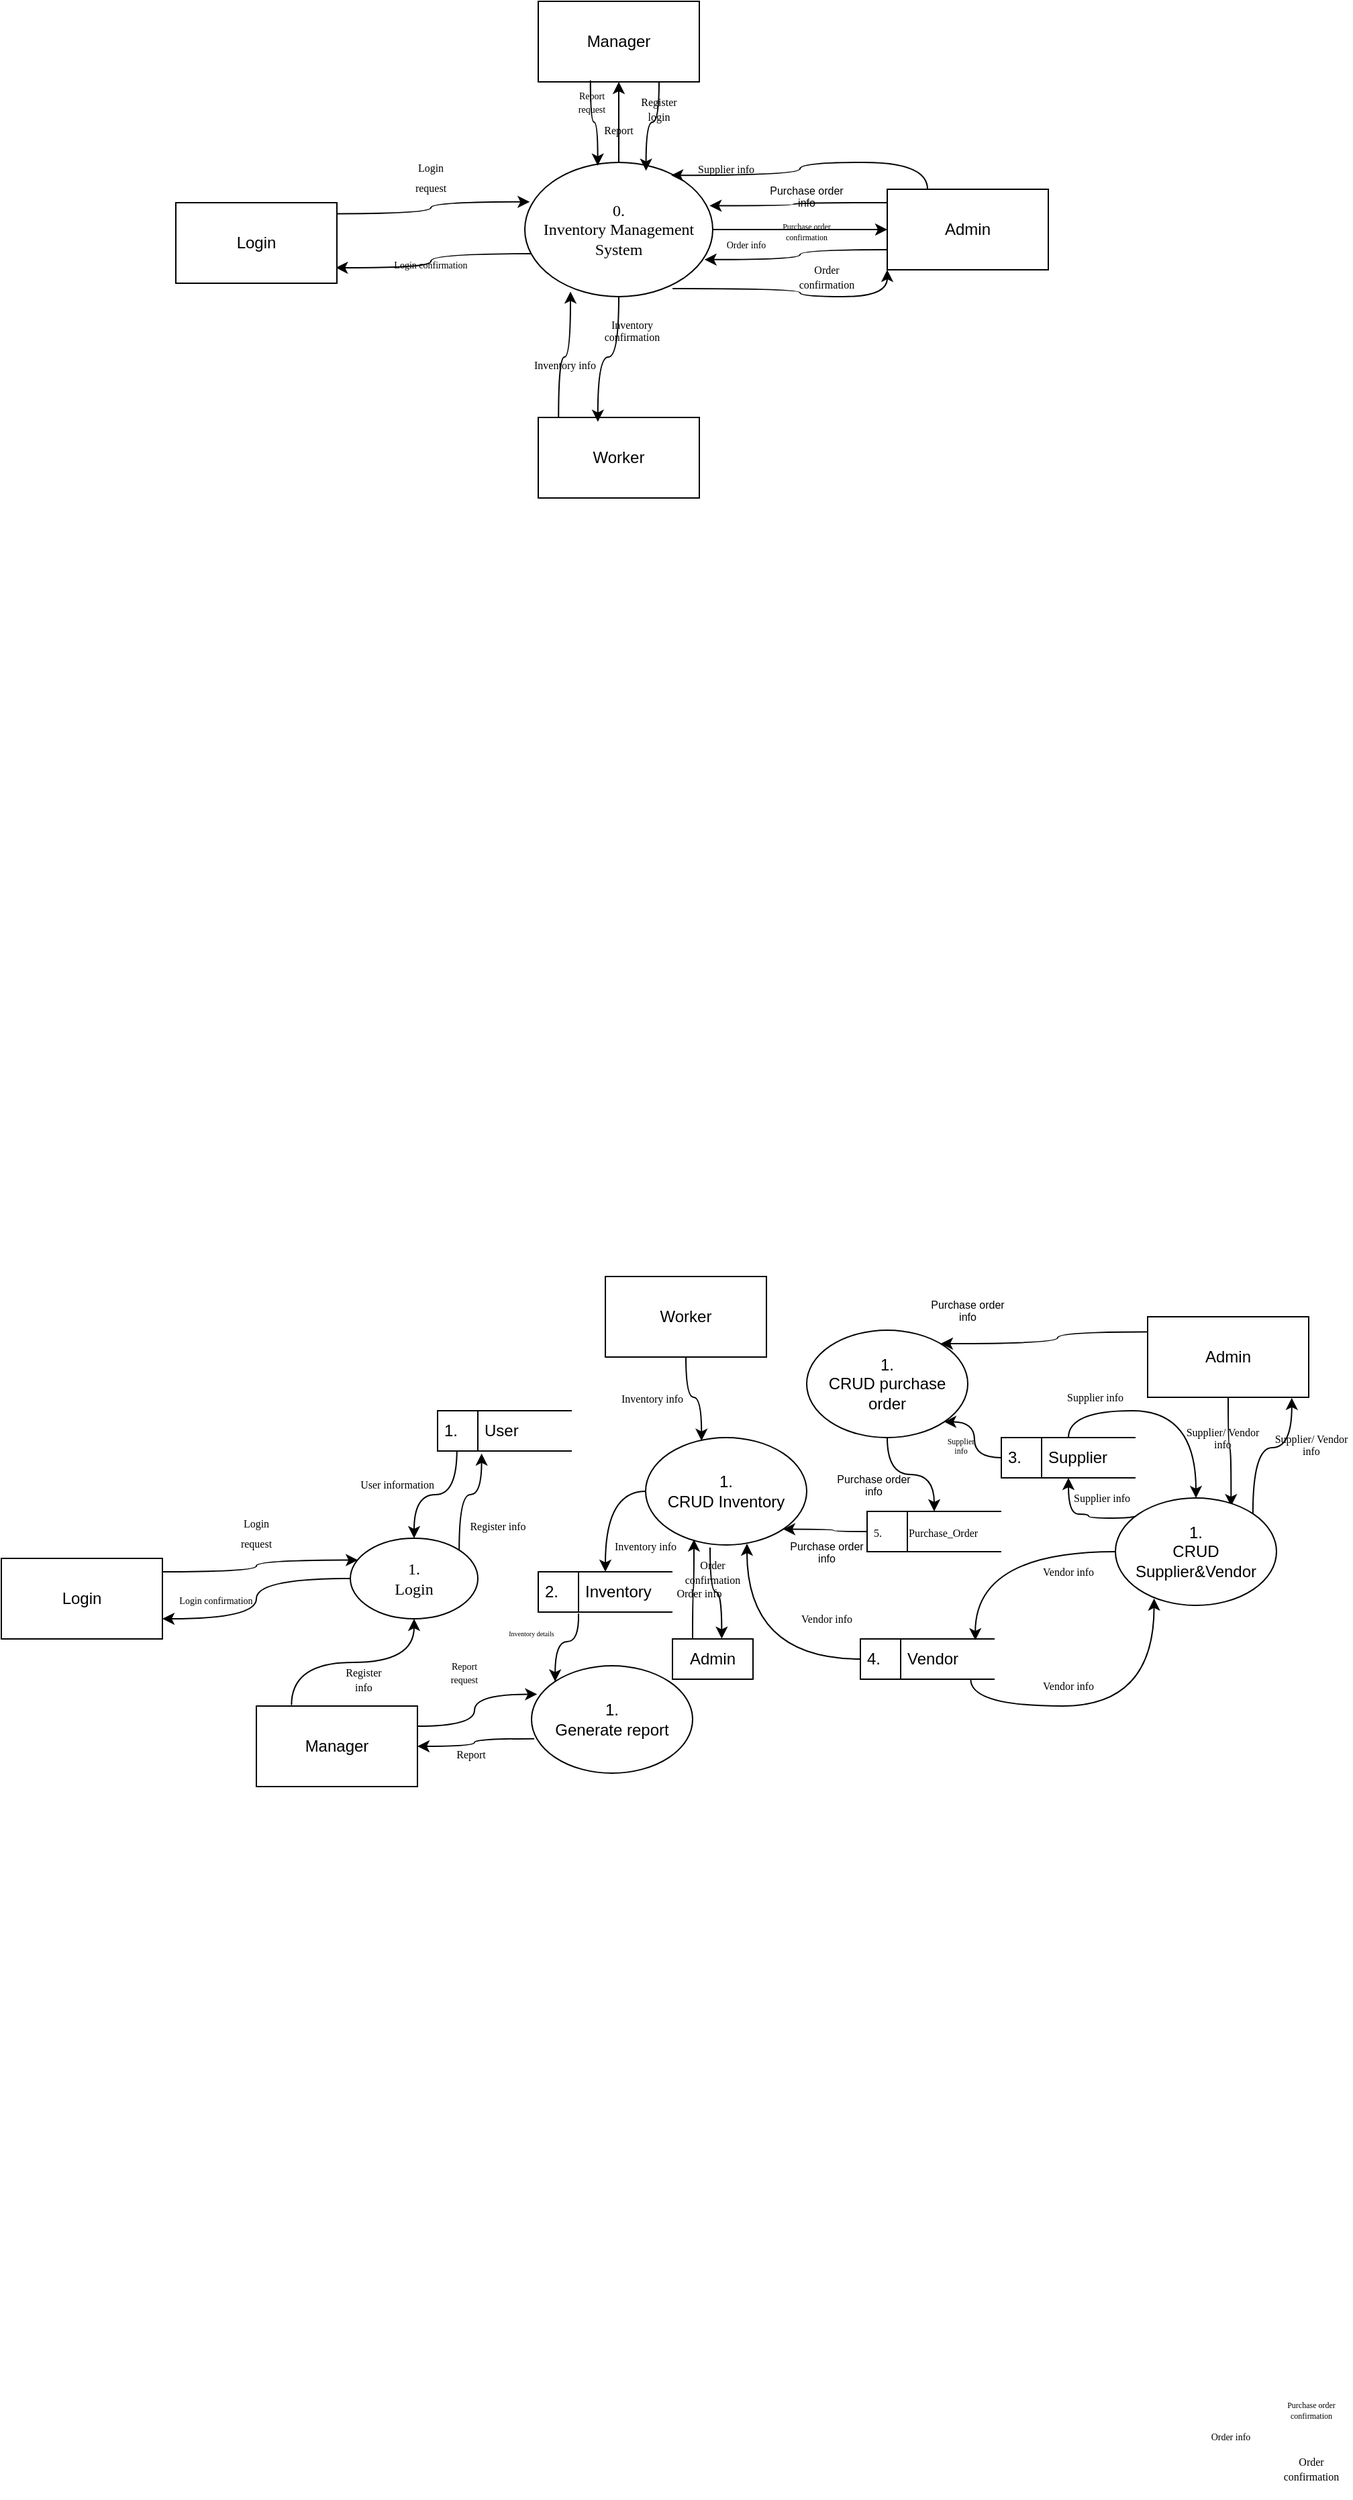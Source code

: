 <mxfile version="24.7.6">
  <diagram name="Page-1" id="vROV8ZGvCpu3haHzkjZp">
    <mxGraphModel dx="695" dy="378" grid="1" gridSize="10" guides="1" tooltips="1" connect="1" arrows="1" fold="1" page="1" pageScale="1" pageWidth="1169" pageHeight="827" math="0" shadow="0">
      <root>
        <mxCell id="0" />
        <mxCell id="1" parent="0" />
        <mxCell id="m2-5MIumrhviYWP0Xd3B-32" style="edgeStyle=orthogonalEdgeStyle;rounded=0;orthogonalLoop=1;jettySize=auto;html=1;entryX=1;entryY=0.25;entryDx=0;entryDy=0;exitX=0.042;exitY=0.68;exitDx=0;exitDy=0;exitPerimeter=0;elbow=vertical;curved=1;" parent="1" source="m2-5MIumrhviYWP0Xd3B-1" edge="1">
          <mxGeometry relative="1" as="geometry">
            <mxPoint x="420.0" y="251.61" as="sourcePoint" />
            <mxPoint x="279.16" y="258.41" as="targetPoint" />
          </mxGeometry>
        </mxCell>
        <mxCell id="m2-5MIumrhviYWP0Xd3B-35" style="edgeStyle=orthogonalEdgeStyle;rounded=0;orthogonalLoop=1;jettySize=auto;html=1;entryX=0.5;entryY=1;entryDx=0;entryDy=0;" parent="1" source="m2-5MIumrhviYWP0Xd3B-1" target="m2-5MIumrhviYWP0Xd3B-5" edge="1">
          <mxGeometry relative="1" as="geometry" />
        </mxCell>
        <mxCell id="m2-5MIumrhviYWP0Xd3B-38" style="edgeStyle=orthogonalEdgeStyle;rounded=0;orthogonalLoop=1;jettySize=auto;html=1;entryX=0;entryY=0.5;entryDx=0;entryDy=0;" parent="1" source="m2-5MIumrhviYWP0Xd3B-1" target="m2-5MIumrhviYWP0Xd3B-4" edge="1">
          <mxGeometry relative="1" as="geometry" />
        </mxCell>
        <mxCell id="m2-5MIumrhviYWP0Xd3B-1" value="0.&lt;div&gt;Inventory Management System&lt;/div&gt;" style="ellipse;whiteSpace=wrap;html=1;fontFamily=MiSans;" parent="1" vertex="1">
          <mxGeometry x="420" y="180" width="140" height="100" as="geometry" />
        </mxCell>
        <mxCell id="m2-5MIumrhviYWP0Xd3B-31" style="edgeStyle=orthogonalEdgeStyle;rounded=0;orthogonalLoop=1;jettySize=auto;html=1;entryX=0.026;entryY=0.294;entryDx=0;entryDy=0;exitX=1.001;exitY=0.137;exitDx=0;exitDy=0;exitPerimeter=0;entryPerimeter=0;curved=1;" parent="1" source="m2-5MIumrhviYWP0Xd3B-2" target="m2-5MIumrhviYWP0Xd3B-1" edge="1">
          <mxGeometry relative="1" as="geometry" />
        </mxCell>
        <mxCell id="m2-5MIumrhviYWP0Xd3B-2" value="Login" style="rounded=0;whiteSpace=wrap;html=1;" parent="1" vertex="1">
          <mxGeometry x="160" y="210" width="120" height="60" as="geometry" />
        </mxCell>
        <mxCell id="m2-5MIumrhviYWP0Xd3B-3" value="Worker" style="rounded=0;whiteSpace=wrap;html=1;" parent="1" vertex="1">
          <mxGeometry x="430" y="370" width="120" height="60" as="geometry" />
        </mxCell>
        <mxCell id="m2-5MIumrhviYWP0Xd3B-4" value="Admin" style="rounded=0;whiteSpace=wrap;html=1;" parent="1" vertex="1">
          <mxGeometry x="690" y="200" width="120" height="60" as="geometry" />
        </mxCell>
        <mxCell id="m2-5MIumrhviYWP0Xd3B-5" value="Manager" style="rounded=0;whiteSpace=wrap;html=1;" parent="1" vertex="1">
          <mxGeometry x="430" y="60" width="120" height="60" as="geometry" />
        </mxCell>
        <mxCell id="m2-5MIumrhviYWP0Xd3B-8" value="&lt;p&gt;&lt;font face=&quot;MiSans&quot; style=&quot;font-size: 8px;&quot;&gt;Login request&lt;/font&gt;&lt;/p&gt;" style="text;html=1;align=center;verticalAlign=middle;whiteSpace=wrap;rounded=0;" parent="1" vertex="1">
          <mxGeometry x="330" y="180" width="40" height="20" as="geometry" />
        </mxCell>
        <mxCell id="m2-5MIumrhviYWP0Xd3B-11" value="&lt;p&gt;&lt;font face=&quot;MiSans&quot; style=&quot;font-size: 7px;&quot;&gt;Login confirmation&lt;/font&gt;&lt;/p&gt;" style="text;html=1;align=center;verticalAlign=middle;whiteSpace=wrap;rounded=0;" parent="1" vertex="1">
          <mxGeometry x="320" y="240" width="60" height="30" as="geometry" />
        </mxCell>
        <mxCell id="m2-5MIumrhviYWP0Xd3B-18" style="edgeStyle=orthogonalEdgeStyle;rounded=0;orthogonalLoop=1;jettySize=auto;html=1;entryX=0.983;entryY=0.322;entryDx=0;entryDy=0;entryPerimeter=0;curved=1;exitX=0;exitY=0.167;exitDx=0;exitDy=0;exitPerimeter=0;" parent="1" source="m2-5MIumrhviYWP0Xd3B-4" target="m2-5MIumrhviYWP0Xd3B-1" edge="1">
          <mxGeometry relative="1" as="geometry">
            <Array as="points">
              <mxPoint x="620" y="210" />
              <mxPoint x="620" y="212" />
            </Array>
          </mxGeometry>
        </mxCell>
        <mxCell id="m2-5MIumrhviYWP0Xd3B-21" value="&lt;p style=&quot;line-height: 60%;&quot;&gt;&lt;font style=&quot;font-size: 8px;&quot;&gt;Purchase order info&lt;/font&gt;&lt;/p&gt;" style="text;html=1;align=center;verticalAlign=middle;whiteSpace=wrap;rounded=0;" parent="1" vertex="1">
          <mxGeometry x="600" y="190" width="60" height="30" as="geometry" />
        </mxCell>
        <mxCell id="m2-5MIumrhviYWP0Xd3B-23" style="edgeStyle=orthogonalEdgeStyle;rounded=0;orthogonalLoop=1;jettySize=auto;html=1;entryX=0.37;entryY=0.055;entryDx=0;entryDy=0;entryPerimeter=0;curved=1;" parent="1" source="m2-5MIumrhviYWP0Xd3B-1" target="m2-5MIumrhviYWP0Xd3B-3" edge="1">
          <mxGeometry relative="1" as="geometry" />
        </mxCell>
        <mxCell id="m2-5MIumrhviYWP0Xd3B-25" value="&lt;p style=&quot;line-height: 50%;&quot;&gt;&lt;font style=&quot;font-size: 6px;&quot; face=&quot;MiSans&quot;&gt;Purchase order confirmation&lt;/font&gt;&lt;/p&gt;" style="text;html=1;align=center;verticalAlign=middle;whiteSpace=wrap;rounded=0;" parent="1" vertex="1">
          <mxGeometry x="600" y="215" width="60" height="30" as="geometry" />
        </mxCell>
        <mxCell id="m2-5MIumrhviYWP0Xd3B-26" style="edgeStyle=orthogonalEdgeStyle;rounded=0;orthogonalLoop=1;jettySize=auto;html=1;entryX=0.388;entryY=0.024;entryDx=0;entryDy=0;entryPerimeter=0;exitX=0.324;exitY=0.982;exitDx=0;exitDy=0;exitPerimeter=0;curved=1;" parent="1" source="m2-5MIumrhviYWP0Xd3B-5" target="m2-5MIumrhviYWP0Xd3B-1" edge="1">
          <mxGeometry relative="1" as="geometry" />
        </mxCell>
        <mxCell id="m2-5MIumrhviYWP0Xd3B-27" value="&lt;p style=&quot;line-height: 60%;&quot;&gt;&lt;font face=&quot;MiSans&quot; style=&quot;font-size: 7px;&quot;&gt;Report request&lt;/font&gt;&lt;/p&gt;" style="text;html=1;align=center;verticalAlign=middle;whiteSpace=wrap;rounded=0;" parent="1" vertex="1">
          <mxGeometry x="450" y="130" width="40" height="10" as="geometry" />
        </mxCell>
        <mxCell id="m2-5MIumrhviYWP0Xd3B-33" style="edgeStyle=orthogonalEdgeStyle;rounded=0;orthogonalLoop=1;jettySize=auto;html=1;entryX=0.243;entryY=0.962;entryDx=0;entryDy=0;entryPerimeter=0;exitX=0.126;exitY=0.009;exitDx=0;exitDy=0;exitPerimeter=0;curved=1;" parent="1" source="m2-5MIumrhviYWP0Xd3B-3" target="m2-5MIumrhviYWP0Xd3B-1" edge="1">
          <mxGeometry relative="1" as="geometry" />
        </mxCell>
        <mxCell id="m2-5MIumrhviYWP0Xd3B-36" value="&lt;font style=&quot;font-size: 8px;&quot; face=&quot;MiSans&quot;&gt;Report&lt;/font&gt;" style="text;html=1;align=center;verticalAlign=middle;whiteSpace=wrap;rounded=0;" parent="1" vertex="1">
          <mxGeometry x="470" y="150" width="40" height="10" as="geometry" />
        </mxCell>
        <mxCell id="m2-5MIumrhviYWP0Xd3B-39" value="&lt;p style=&quot;line-height: 100%;&quot;&gt;&lt;font style=&quot;font-size: 8px;&quot; face=&quot;MiSans&quot;&gt;Inventory info&lt;/font&gt;&lt;/p&gt;" style="text;html=1;align=center;verticalAlign=middle;whiteSpace=wrap;rounded=0;" parent="1" vertex="1">
          <mxGeometry x="420" y="320" width="60" height="20" as="geometry" />
        </mxCell>
        <mxCell id="m2-5MIumrhviYWP0Xd3B-40" value="&lt;p style=&quot;line-height: 60%;&quot;&gt;&lt;font style=&quot;font-size: 8px;&quot; face=&quot;MiSans&quot;&gt;Inventory confirmation&lt;/font&gt;&lt;/p&gt;" style="text;html=1;align=center;verticalAlign=middle;whiteSpace=wrap;rounded=0;" parent="1" vertex="1">
          <mxGeometry x="470" y="290" width="60" height="30" as="geometry" />
        </mxCell>
        <mxCell id="m2-5MIumrhviYWP0Xd3B-41" value="&lt;font style=&quot;font-size: 7px;&quot; face=&quot;MiSans&quot;&gt;Order info&lt;/font&gt;" style="text;html=1;align=center;verticalAlign=middle;whiteSpace=wrap;rounded=0;" parent="1" vertex="1">
          <mxGeometry x="555" y="225" width="60" height="30" as="geometry" />
        </mxCell>
        <mxCell id="m2-5MIumrhviYWP0Xd3B-42" style="edgeStyle=orthogonalEdgeStyle;rounded=0;orthogonalLoop=1;jettySize=auto;html=1;entryX=0.956;entryY=0.724;entryDx=0;entryDy=0;entryPerimeter=0;exitX=0;exitY=0.75;exitDx=0;exitDy=0;curved=1;" parent="1" source="m2-5MIumrhviYWP0Xd3B-4" target="m2-5MIumrhviYWP0Xd3B-1" edge="1">
          <mxGeometry relative="1" as="geometry" />
        </mxCell>
        <mxCell id="m2-5MIumrhviYWP0Xd3B-43" style="edgeStyle=orthogonalEdgeStyle;rounded=0;orthogonalLoop=1;jettySize=auto;html=1;entryX=0;entryY=1;entryDx=0;entryDy=0;entryPerimeter=0;exitX=0.786;exitY=0.94;exitDx=0;exitDy=0;curved=1;exitPerimeter=0;" parent="1" source="m2-5MIumrhviYWP0Xd3B-1" target="m2-5MIumrhviYWP0Xd3B-4" edge="1">
          <mxGeometry relative="1" as="geometry" />
        </mxCell>
        <mxCell id="m2-5MIumrhviYWP0Xd3B-44" value="&lt;p style=&quot;line-height: 70%;&quot;&gt;&lt;font face=&quot;MiSans&quot; style=&quot;font-size: 8px;&quot;&gt;Order confirmation&lt;/font&gt;&lt;/p&gt;" style="text;html=1;align=center;verticalAlign=middle;whiteSpace=wrap;rounded=0;" parent="1" vertex="1">
          <mxGeometry x="615" y="250" width="60" height="30" as="geometry" />
        </mxCell>
        <mxCell id="m2-5MIumrhviYWP0Xd3B-45" style="edgeStyle=orthogonalEdgeStyle;rounded=0;orthogonalLoop=1;jettySize=auto;html=1;entryX=0.779;entryY=0.096;entryDx=0;entryDy=0;entryPerimeter=0;exitX=0.25;exitY=0;exitDx=0;exitDy=0;curved=1;" parent="1" source="m2-5MIumrhviYWP0Xd3B-4" target="m2-5MIumrhviYWP0Xd3B-1" edge="1">
          <mxGeometry relative="1" as="geometry" />
        </mxCell>
        <mxCell id="m2-5MIumrhviYWP0Xd3B-46" value="&lt;p style=&quot;line-height: 60%;&quot;&gt;&lt;font style=&quot;font-size: 8px;&quot; face=&quot;MiSans&quot;&gt;Supplier info&lt;/font&gt;&lt;/p&gt;" style="text;html=1;align=center;verticalAlign=middle;whiteSpace=wrap;rounded=0;" parent="1" vertex="1">
          <mxGeometry x="540" y="170" width="60" height="30" as="geometry" />
        </mxCell>
        <mxCell id="m2-5MIumrhviYWP0Xd3B-48" style="edgeStyle=orthogonalEdgeStyle;rounded=0;orthogonalLoop=1;jettySize=auto;html=1;entryX=0.645;entryY=0.062;entryDx=0;entryDy=0;entryPerimeter=0;exitX=0.75;exitY=1;exitDx=0;exitDy=0;curved=1;" parent="1" source="m2-5MIumrhviYWP0Xd3B-5" target="m2-5MIumrhviYWP0Xd3B-1" edge="1">
          <mxGeometry relative="1" as="geometry" />
        </mxCell>
        <mxCell id="m2-5MIumrhviYWP0Xd3B-49" value="&lt;p style=&quot;line-height: 70%;&quot;&gt;&lt;font face=&quot;MiSans&quot;&gt;&lt;span style=&quot;font-size: 8px;&quot;&gt;Register login&lt;/span&gt;&lt;/font&gt;&lt;/p&gt;" style="text;html=1;align=center;verticalAlign=middle;whiteSpace=wrap;rounded=0;" parent="1" vertex="1">
          <mxGeometry x="500" y="130" width="40" height="20" as="geometry" />
        </mxCell>
        <mxCell id="m2-5MIumrhviYWP0Xd3B-50" style="edgeStyle=orthogonalEdgeStyle;rounded=0;orthogonalLoop=1;jettySize=auto;html=1;entryX=1;entryY=0.75;entryDx=0;entryDy=0;exitX=0;exitY=0.5;exitDx=0;exitDy=0;elbow=vertical;curved=1;" parent="1" source="m2-5MIumrhviYWP0Xd3B-53" target="m2-5MIumrhviYWP0Xd3B-55" edge="1">
          <mxGeometry relative="1" as="geometry">
            <mxPoint x="295.88" y="1258" as="sourcePoint" />
            <mxPoint x="149.16" y="1268.41" as="targetPoint" />
          </mxGeometry>
        </mxCell>
        <mxCell id="m2-5MIumrhviYWP0Xd3B-51" style="edgeStyle=orthogonalEdgeStyle;rounded=0;orthogonalLoop=1;jettySize=auto;html=1;entryX=1;entryY=0.5;entryDx=0;entryDy=0;exitX=0.017;exitY=0.679;exitDx=0;exitDy=0;exitPerimeter=0;curved=1;" parent="1" source="m2-5MIumrhviYWP0Xd3B-82" target="m2-5MIumrhviYWP0Xd3B-58" edge="1">
          <mxGeometry relative="1" as="geometry">
            <mxPoint x="700" y="1070" as="sourcePoint" />
          </mxGeometry>
        </mxCell>
        <mxCell id="m2-5MIumrhviYWP0Xd3B-53" value="1.&lt;div&gt;Login&lt;/div&gt;" style="ellipse;whiteSpace=wrap;html=1;fontFamily=MiSans;" parent="1" vertex="1">
          <mxGeometry x="290" y="1205" width="95" height="60" as="geometry" />
        </mxCell>
        <mxCell id="m2-5MIumrhviYWP0Xd3B-54" style="edgeStyle=orthogonalEdgeStyle;rounded=0;orthogonalLoop=1;jettySize=auto;html=1;entryX=0.144;entryY=0.971;entryDx=0;entryDy=0;exitX=0.5;exitY=0;exitDx=0;exitDy=0;entryPerimeter=0;curved=1;startArrow=classic;startFill=1;endArrow=none;endFill=0;" parent="1" source="m2-5MIumrhviYWP0Xd3B-53" target="m2-5MIumrhviYWP0Xd3B-83" edge="1">
          <mxGeometry relative="1" as="geometry">
            <mxPoint x="293.64" y="1219.4" as="targetPoint" />
          </mxGeometry>
        </mxCell>
        <mxCell id="m2-5MIumrhviYWP0Xd3B-55" value="Login" style="rounded=0;whiteSpace=wrap;html=1;" parent="1" vertex="1">
          <mxGeometry x="30" y="1220" width="120" height="60" as="geometry" />
        </mxCell>
        <mxCell id="m2-5MIumrhviYWP0Xd3B-56" value="Worker" style="rounded=0;whiteSpace=wrap;html=1;" parent="1" vertex="1">
          <mxGeometry x="480" y="1010" width="120" height="60" as="geometry" />
        </mxCell>
        <mxCell id="cQ4eUb088KBO9qo-VWlz-34" style="edgeStyle=orthogonalEdgeStyle;rounded=0;orthogonalLoop=1;jettySize=auto;html=1;entryX=0.718;entryY=0.076;entryDx=0;entryDy=0;exitX=0.5;exitY=1;exitDx=0;exitDy=0;curved=1;entryPerimeter=0;" edge="1" parent="1" source="m2-5MIumrhviYWP0Xd3B-57" target="m2-5MIumrhviYWP0Xd3B-80">
          <mxGeometry relative="1" as="geometry" />
        </mxCell>
        <mxCell id="m2-5MIumrhviYWP0Xd3B-57" value="Admin" style="rounded=0;whiteSpace=wrap;html=1;" parent="1" vertex="1">
          <mxGeometry x="884" y="1040" width="120" height="60" as="geometry" />
        </mxCell>
        <mxCell id="m2-5MIumrhviYWP0Xd3B-58" value="Manager" style="rounded=0;whiteSpace=wrap;html=1;" parent="1" vertex="1">
          <mxGeometry x="220" y="1330" width="120" height="60" as="geometry" />
        </mxCell>
        <mxCell id="m2-5MIumrhviYWP0Xd3B-59" value="&lt;p&gt;&lt;font face=&quot;MiSans&quot; style=&quot;font-size: 8px;&quot;&gt;Login request&lt;/font&gt;&lt;/p&gt;" style="text;html=1;align=center;verticalAlign=middle;whiteSpace=wrap;rounded=0;" parent="1" vertex="1">
          <mxGeometry x="200" y="1190" width="40" height="20" as="geometry" />
        </mxCell>
        <mxCell id="m2-5MIumrhviYWP0Xd3B-60" value="&lt;p&gt;&lt;font face=&quot;MiSans&quot; style=&quot;font-size: 7px;&quot;&gt;Login confirmation&lt;/font&gt;&lt;/p&gt;" style="text;html=1;align=center;verticalAlign=middle;whiteSpace=wrap;rounded=0;" parent="1" vertex="1">
          <mxGeometry x="160" y="1235" width="60" height="30" as="geometry" />
        </mxCell>
        <mxCell id="m2-5MIumrhviYWP0Xd3B-63" style="edgeStyle=orthogonalEdgeStyle;rounded=0;orthogonalLoop=1;jettySize=auto;html=1;entryX=0.347;entryY=0.03;entryDx=0;entryDy=0;curved=1;exitX=0.5;exitY=1;exitDx=0;exitDy=0;entryPerimeter=0;" parent="1" target="m2-5MIumrhviYWP0Xd3B-81" edge="1" source="m2-5MIumrhviYWP0Xd3B-56">
          <mxGeometry relative="1" as="geometry">
            <mxPoint x="630" y="780" as="sourcePoint" />
          </mxGeometry>
        </mxCell>
        <mxCell id="m2-5MIumrhviYWP0Xd3B-64" value="&lt;p style=&quot;line-height: 50%;&quot;&gt;&lt;font style=&quot;font-size: 6px;&quot; face=&quot;MiSans&quot;&gt;Purchase order confirmation&lt;/font&gt;&lt;/p&gt;" style="text;html=1;align=center;verticalAlign=middle;whiteSpace=wrap;rounded=0;" parent="1" vertex="1">
          <mxGeometry x="975.94" y="1838" width="60" height="30" as="geometry" />
        </mxCell>
        <mxCell id="m2-5MIumrhviYWP0Xd3B-66" value="&lt;p style=&quot;line-height: 60%;&quot;&gt;&lt;font face=&quot;MiSans&quot; style=&quot;font-size: 7px;&quot;&gt;Report request&lt;/font&gt;&lt;/p&gt;" style="text;html=1;align=center;verticalAlign=middle;whiteSpace=wrap;rounded=0;" parent="1" vertex="1">
          <mxGeometry x="355" y="1300" width="40" height="10" as="geometry" />
        </mxCell>
        <mxCell id="m2-5MIumrhviYWP0Xd3B-68" value="&lt;font style=&quot;font-size: 8px;&quot; face=&quot;MiSans&quot;&gt;Report&lt;/font&gt;" style="text;html=1;align=center;verticalAlign=middle;whiteSpace=wrap;rounded=0;" parent="1" vertex="1">
          <mxGeometry x="360" y="1360" width="40" height="10" as="geometry" />
        </mxCell>
        <mxCell id="m2-5MIumrhviYWP0Xd3B-69" value="&lt;p style=&quot;line-height: 100%;&quot;&gt;&lt;font style=&quot;font-size: 8px;&quot; face=&quot;MiSans&quot;&gt;Inventory info&lt;/font&gt;&lt;/p&gt;" style="text;html=1;align=center;verticalAlign=middle;whiteSpace=wrap;rounded=0;" parent="1" vertex="1">
          <mxGeometry x="485" y="1090" width="60" height="20" as="geometry" />
        </mxCell>
        <mxCell id="m2-5MIumrhviYWP0Xd3B-71" value="&lt;font style=&quot;font-size: 7px;&quot; face=&quot;MiSans&quot;&gt;Order info&lt;/font&gt;" style="text;html=1;align=center;verticalAlign=middle;whiteSpace=wrap;rounded=0;" parent="1" vertex="1">
          <mxGeometry x="915.94" y="1858" width="60" height="30" as="geometry" />
        </mxCell>
        <mxCell id="m2-5MIumrhviYWP0Xd3B-74" value="&lt;p style=&quot;line-height: 70%;&quot;&gt;&lt;font face=&quot;MiSans&quot; style=&quot;font-size: 8px;&quot;&gt;Order confirmation&lt;/font&gt;&lt;/p&gt;" style="text;html=1;align=center;verticalAlign=middle;whiteSpace=wrap;rounded=0;" parent="1" vertex="1">
          <mxGeometry x="975.94" y="1883" width="60" height="30" as="geometry" />
        </mxCell>
        <mxCell id="m2-5MIumrhviYWP0Xd3B-76" value="&lt;p style=&quot;line-height: 60%;&quot;&gt;&lt;font style=&quot;font-size: 8px;&quot; face=&quot;MiSans&quot;&gt;Supplier/ Vendor info&lt;/font&gt;&lt;/p&gt;" style="text;html=1;align=center;verticalAlign=middle;whiteSpace=wrap;rounded=0;" parent="1" vertex="1">
          <mxGeometry x="910" y="1115" width="60" height="30" as="geometry" />
        </mxCell>
        <mxCell id="m2-5MIumrhviYWP0Xd3B-77" style="edgeStyle=orthogonalEdgeStyle;rounded=0;orthogonalLoop=1;jettySize=auto;html=1;entryX=0.5;entryY=1;entryDx=0;entryDy=0;exitX=0.218;exitY=-0.013;exitDx=0;exitDy=0;curved=1;exitPerimeter=0;" parent="1" source="m2-5MIumrhviYWP0Xd3B-58" target="m2-5MIumrhviYWP0Xd3B-53" edge="1">
          <mxGeometry relative="1" as="geometry">
            <mxPoint x="720.3" y="1076.2" as="targetPoint" />
          </mxGeometry>
        </mxCell>
        <mxCell id="m2-5MIumrhviYWP0Xd3B-78" value="&lt;p style=&quot;line-height: 70%;&quot;&gt;&lt;font face=&quot;MiSans&quot;&gt;&lt;span style=&quot;font-size: 8px;&quot;&gt;Register info&lt;/span&gt;&lt;/font&gt;&lt;/p&gt;" style="text;html=1;align=center;verticalAlign=middle;whiteSpace=wrap;rounded=0;" parent="1" vertex="1">
          <mxGeometry x="280" y="1300" width="40" height="20" as="geometry" />
        </mxCell>
        <mxCell id="cQ4eUb088KBO9qo-VWlz-15" style="edgeStyle=orthogonalEdgeStyle;rounded=0;orthogonalLoop=1;jettySize=auto;html=1;entryX=0.5;entryY=0;entryDx=0;entryDy=0;curved=1;" edge="1" parent="1" source="m2-5MIumrhviYWP0Xd3B-79" target="cQ4eUb088KBO9qo-VWlz-14">
          <mxGeometry relative="1" as="geometry">
            <Array as="points" />
          </mxGeometry>
        </mxCell>
        <mxCell id="m2-5MIumrhviYWP0Xd3B-79" value="1.&lt;div&gt;CRUD purchase order&lt;/div&gt;" style="ellipse;whiteSpace=wrap;html=1;" parent="1" vertex="1">
          <mxGeometry x="630" y="1050" width="120" height="80" as="geometry" />
        </mxCell>
        <mxCell id="cQ4eUb088KBO9qo-VWlz-35" style="edgeStyle=orthogonalEdgeStyle;rounded=0;orthogonalLoop=1;jettySize=auto;html=1;entryX=0.5;entryY=1;entryDx=0;entryDy=0;exitX=0;exitY=0;exitDx=0;exitDy=0;curved=1;" edge="1" parent="1" source="m2-5MIumrhviYWP0Xd3B-80" target="cQ4eUb088KBO9qo-VWlz-4">
          <mxGeometry relative="1" as="geometry">
            <Array as="points">
              <mxPoint x="878" y="1190" />
              <mxPoint x="840" y="1190" />
              <mxPoint x="840" y="1187" />
              <mxPoint x="825" y="1187" />
            </Array>
          </mxGeometry>
        </mxCell>
        <mxCell id="m2-5MIumrhviYWP0Xd3B-80" value="1.&lt;div&gt;CRUD Supplier&amp;amp;Vendor&lt;/div&gt;" style="ellipse;whiteSpace=wrap;html=1;" parent="1" vertex="1">
          <mxGeometry x="860" y="1175" width="120" height="80" as="geometry" />
        </mxCell>
        <mxCell id="cQ4eUb088KBO9qo-VWlz-26" style="edgeStyle=orthogonalEdgeStyle;rounded=0;orthogonalLoop=1;jettySize=auto;html=1;entryX=0.5;entryY=0;entryDx=0;entryDy=0;exitX=0;exitY=0.5;exitDx=0;exitDy=0;curved=1;" edge="1" parent="1" source="m2-5MIumrhviYWP0Xd3B-81" target="m2-5MIumrhviYWP0Xd3B-90">
          <mxGeometry relative="1" as="geometry" />
        </mxCell>
        <mxCell id="m2-5MIumrhviYWP0Xd3B-81" value="1.&lt;div&gt;CRUD Inventory&lt;/div&gt;" style="ellipse;whiteSpace=wrap;html=1;" parent="1" vertex="1">
          <mxGeometry x="510" y="1130" width="120" height="80" as="geometry" />
        </mxCell>
        <mxCell id="m2-5MIumrhviYWP0Xd3B-83" value="1.&lt;span style=&quot;white-space: pre;&quot;&gt;&#x9;&lt;/span&gt;&amp;nbsp;User" style="html=1;dashed=0;whiteSpace=wrap;shape=mxgraph.dfd.dataStoreID;align=left;spacingLeft=3;points=[[0,0],[0.5,0],[1,0],[0,0.5],[1,0.5],[0,1],[0.5,1],[1,1]];" parent="1" vertex="1">
          <mxGeometry x="355.0" y="1110" width="100" height="30" as="geometry" />
        </mxCell>
        <mxCell id="m2-5MIumrhviYWP0Xd3B-84" value="&lt;p style=&quot;line-height: 60%;&quot;&gt;&lt;font style=&quot;font-size: 8px;&quot; face=&quot;MiSans&quot;&gt;User information&lt;/font&gt;&lt;/p&gt;" style="text;html=1;align=center;verticalAlign=middle;whiteSpace=wrap;rounded=0;" parent="1" vertex="1">
          <mxGeometry x="295" y="1150" width="60" height="30" as="geometry" />
        </mxCell>
        <mxCell id="m2-5MIumrhviYWP0Xd3B-86" style="edgeStyle=orthogonalEdgeStyle;rounded=0;orthogonalLoop=1;jettySize=auto;html=1;entryX=1;entryY=0.167;entryDx=0;entryDy=0;entryPerimeter=0;exitX=0.059;exitY=0.271;exitDx=0;exitDy=0;exitPerimeter=0;curved=1;startArrow=classic;startFill=1;endArrow=none;endFill=0;" parent="1" source="m2-5MIumrhviYWP0Xd3B-53" target="m2-5MIumrhviYWP0Xd3B-55" edge="1">
          <mxGeometry relative="1" as="geometry" />
        </mxCell>
        <mxCell id="m2-5MIumrhviYWP0Xd3B-87" style="edgeStyle=orthogonalEdgeStyle;rounded=0;orthogonalLoop=1;jettySize=auto;html=1;entryX=0.328;entryY=1.061;entryDx=0;entryDy=0;entryPerimeter=0;exitX=1;exitY=0;exitDx=0;exitDy=0;curved=1;" parent="1" source="m2-5MIumrhviYWP0Xd3B-53" target="m2-5MIumrhviYWP0Xd3B-83" edge="1">
          <mxGeometry relative="1" as="geometry" />
        </mxCell>
        <mxCell id="m2-5MIumrhviYWP0Xd3B-88" value="&lt;font style=&quot;font-size: 8px;&quot; face=&quot;MiSans&quot;&gt;Register info&lt;/font&gt;" style="text;html=1;align=center;verticalAlign=middle;whiteSpace=wrap;rounded=0;" parent="1" vertex="1">
          <mxGeometry x="370" y="1180" width="60" height="30" as="geometry" />
        </mxCell>
        <mxCell id="m2-5MIumrhviYWP0Xd3B-89" value="" style="edgeStyle=orthogonalEdgeStyle;rounded=0;orthogonalLoop=1;jettySize=auto;html=1;entryX=0.035;entryY=0.265;entryDx=0;entryDy=0;entryPerimeter=0;exitX=1;exitY=0.25;exitDx=0;exitDy=0;curved=1;" parent="1" source="m2-5MIumrhviYWP0Xd3B-58" target="m2-5MIumrhviYWP0Xd3B-82" edge="1">
          <mxGeometry relative="1" as="geometry">
            <mxPoint x="340" y="1345" as="sourcePoint" />
            <mxPoint x="684.32" y="1072.4" as="targetPoint" />
          </mxGeometry>
        </mxCell>
        <mxCell id="m2-5MIumrhviYWP0Xd3B-82" value="1.&lt;div&gt;Generate report&lt;/div&gt;" style="ellipse;whiteSpace=wrap;html=1;" parent="1" vertex="1">
          <mxGeometry x="425" y="1300" width="120" height="80" as="geometry" />
        </mxCell>
        <mxCell id="cQ4eUb088KBO9qo-VWlz-3" style="edgeStyle=orthogonalEdgeStyle;rounded=0;orthogonalLoop=1;jettySize=auto;html=1;entryX=0;entryY=0;entryDx=0;entryDy=0;curved=1;" edge="1" parent="1" target="m2-5MIumrhviYWP0Xd3B-82">
          <mxGeometry relative="1" as="geometry">
            <mxPoint x="460" y="1261" as="sourcePoint" />
          </mxGeometry>
        </mxCell>
        <mxCell id="m2-5MIumrhviYWP0Xd3B-90" value="2.&lt;span style=&quot;white-space: pre;&quot;&gt;&#x9;&lt;/span&gt;&amp;nbsp;Inventory" style="html=1;dashed=0;whiteSpace=wrap;shape=mxgraph.dfd.dataStoreID;align=left;spacingLeft=3;points=[[0,0],[0.5,0],[1,0],[0,0.5],[1,0.5],[0,1],[0.5,1],[1,1]];" parent="1" vertex="1">
          <mxGeometry x="430.0" y="1230" width="100" height="30" as="geometry" />
        </mxCell>
        <mxCell id="cQ4eUb088KBO9qo-VWlz-2" value="&lt;p style=&quot;line-height: 60%;&quot;&gt;&lt;font face=&quot;MiSans&quot; style=&quot;font-size: 5px;&quot;&gt;Inventory details&lt;/font&gt;&lt;/p&gt;" style="text;html=1;align=center;verticalAlign=middle;whiteSpace=wrap;rounded=0;" vertex="1" parent="1">
          <mxGeometry x="395" y="1260" width="60" height="30" as="geometry" />
        </mxCell>
        <mxCell id="cQ4eUb088KBO9qo-VWlz-22" style="edgeStyle=orthogonalEdgeStyle;rounded=0;orthogonalLoop=1;jettySize=auto;html=1;entryX=0.5;entryY=0;entryDx=0;entryDy=0;exitX=0.5;exitY=0;exitDx=0;exitDy=0;elbow=vertical;curved=1;" edge="1" parent="1" source="cQ4eUb088KBO9qo-VWlz-4" target="m2-5MIumrhviYWP0Xd3B-80">
          <mxGeometry relative="1" as="geometry" />
        </mxCell>
        <mxCell id="cQ4eUb088KBO9qo-VWlz-37" style="edgeStyle=orthogonalEdgeStyle;rounded=0;orthogonalLoop=1;jettySize=auto;html=1;entryX=1;entryY=1;entryDx=0;entryDy=0;curved=1;" edge="1" parent="1" source="cQ4eUb088KBO9qo-VWlz-4" target="m2-5MIumrhviYWP0Xd3B-79">
          <mxGeometry relative="1" as="geometry" />
        </mxCell>
        <mxCell id="cQ4eUb088KBO9qo-VWlz-4" value="3.&lt;span style=&quot;white-space: pre;&quot;&gt;&#x9;&lt;/span&gt;&amp;nbsp;Supplier" style="html=1;dashed=0;whiteSpace=wrap;shape=mxgraph.dfd.dataStoreID;align=left;spacingLeft=3;points=[[0,0],[0.5,0],[1,0],[0,0.5],[1,0.5],[0,1],[0.5,1],[1,1]];" vertex="1" parent="1">
          <mxGeometry x="775.0" y="1130" width="100" height="30" as="geometry" />
        </mxCell>
        <mxCell id="cQ4eUb088KBO9qo-VWlz-5" value="4.&lt;span style=&quot;white-space: pre;&quot;&gt;&#x9;&lt;/span&gt;&amp;nbsp;Vendor" style="html=1;dashed=0;whiteSpace=wrap;shape=mxgraph.dfd.dataStoreID;align=left;spacingLeft=3;points=[[0,0],[0.5,0],[1,0],[0,0.5],[1,0.5],[0,1],[0.5,1],[1,1]];" vertex="1" parent="1">
          <mxGeometry x="670.0" y="1280" width="100" height="30" as="geometry" />
        </mxCell>
        <mxCell id="cQ4eUb088KBO9qo-VWlz-7" style="edgeStyle=orthogonalEdgeStyle;rounded=0;orthogonalLoop=1;jettySize=auto;html=1;entryX=0.856;entryY=0.035;entryDx=0;entryDy=0;curved=1;entryPerimeter=0;" edge="1" parent="1" source="m2-5MIumrhviYWP0Xd3B-80" target="cQ4eUb088KBO9qo-VWlz-5">
          <mxGeometry relative="1" as="geometry" />
        </mxCell>
        <mxCell id="cQ4eUb088KBO9qo-VWlz-10" value="&lt;p style=&quot;line-height: 60%;&quot;&gt;&lt;font style=&quot;font-size: 8px;&quot; face=&quot;MiSans&quot;&gt;Vendor info&lt;/font&gt;&lt;/p&gt;" style="text;html=1;align=center;verticalAlign=middle;whiteSpace=wrap;rounded=0;" vertex="1" parent="1">
          <mxGeometry x="795" y="1215" width="60" height="30" as="geometry" />
        </mxCell>
        <mxCell id="cQ4eUb088KBO9qo-VWlz-11" value="&lt;p style=&quot;line-height: 60%;&quot;&gt;&lt;font style=&quot;font-size: 8px;&quot; face=&quot;MiSans&quot;&gt;Supplier info&lt;/font&gt;&lt;/p&gt;" style="text;html=1;align=center;verticalAlign=middle;whiteSpace=wrap;rounded=0;" vertex="1" parent="1">
          <mxGeometry x="820" y="1160" width="60" height="30" as="geometry" />
        </mxCell>
        <mxCell id="cQ4eUb088KBO9qo-VWlz-14" value="&lt;font style=&quot;font-size: 8px;&quot; face=&quot;MiSans&quot;&gt;5.&lt;span style=&quot;white-space: pre;&quot;&gt;&#x9;&lt;/span&gt;&amp;nbsp; &amp;nbsp; &amp;nbsp;Purchase_Order&lt;/font&gt;" style="html=1;dashed=0;whiteSpace=wrap;shape=mxgraph.dfd.dataStoreID;align=left;spacingLeft=3;points=[[0,0],[0.5,0],[1,0],[0,0.5],[1,0.5],[0,1],[0.5,1],[1,1]];" vertex="1" parent="1">
          <mxGeometry x="675.0" y="1185" width="100" height="30" as="geometry" />
        </mxCell>
        <mxCell id="cQ4eUb088KBO9qo-VWlz-16" value="&lt;p style=&quot;line-height: 60%;&quot;&gt;&lt;font style=&quot;font-size: 8px;&quot;&gt;Purchase order info&lt;/font&gt;&lt;/p&gt;" style="text;html=1;align=center;verticalAlign=middle;whiteSpace=wrap;rounded=0;" vertex="1" parent="1">
          <mxGeometry x="615" y="1200" width="60" height="30" as="geometry" />
        </mxCell>
        <mxCell id="cQ4eUb088KBO9qo-VWlz-17" value="&lt;p style=&quot;line-height: 60%;&quot;&gt;&lt;font style=&quot;font-size: 8px;&quot; face=&quot;MiSans&quot;&gt;Supplier/ Vendor info&lt;/font&gt;&lt;/p&gt;" style="text;html=1;align=center;verticalAlign=middle;whiteSpace=wrap;rounded=0;" vertex="1" parent="1">
          <mxGeometry x="975.94" y="1120" width="60" height="30" as="geometry" />
        </mxCell>
        <mxCell id="cQ4eUb088KBO9qo-VWlz-20" style="rounded=0;orthogonalLoop=1;jettySize=auto;html=1;entryX=0.24;entryY=0.936;entryDx=0;entryDy=0;entryPerimeter=0;exitX=0.822;exitY=1.003;exitDx=0;exitDy=0;exitPerimeter=0;edgeStyle=orthogonalEdgeStyle;curved=1;" edge="1" parent="1" source="cQ4eUb088KBO9qo-VWlz-5" target="m2-5MIumrhviYWP0Xd3B-80">
          <mxGeometry relative="1" as="geometry" />
        </mxCell>
        <mxCell id="cQ4eUb088KBO9qo-VWlz-21" value="&lt;p style=&quot;line-height: 60%;&quot;&gt;&lt;font style=&quot;font-size: 8px;&quot; face=&quot;MiSans&quot;&gt;Vendor info&lt;/font&gt;&lt;/p&gt;" style="text;html=1;align=center;verticalAlign=middle;whiteSpace=wrap;rounded=0;" vertex="1" parent="1">
          <mxGeometry x="795" y="1300" width="60" height="30" as="geometry" />
        </mxCell>
        <mxCell id="cQ4eUb088KBO9qo-VWlz-23" value="&lt;p style=&quot;line-height: 60%;&quot;&gt;&lt;font style=&quot;font-size: 8px;&quot; face=&quot;MiSans&quot;&gt;Supplier info&lt;/font&gt;&lt;/p&gt;" style="text;html=1;align=center;verticalAlign=middle;whiteSpace=wrap;rounded=0;" vertex="1" parent="1">
          <mxGeometry x="815" y="1085" width="60" height="30" as="geometry" />
        </mxCell>
        <mxCell id="cQ4eUb088KBO9qo-VWlz-27" value="&lt;p style=&quot;line-height: 100%;&quot;&gt;&lt;font style=&quot;font-size: 8px;&quot; face=&quot;MiSans&quot;&gt;Inventory info&lt;/font&gt;&lt;/p&gt;" style="text;html=1;align=center;verticalAlign=middle;whiteSpace=wrap;rounded=0;" vertex="1" parent="1">
          <mxGeometry x="480" y="1200" width="60" height="20" as="geometry" />
        </mxCell>
        <mxCell id="cQ4eUb088KBO9qo-VWlz-28" style="rounded=0;orthogonalLoop=1;jettySize=auto;html=1;entryX=1;entryY=1;entryDx=0;entryDy=0;exitX=0;exitY=0.5;exitDx=0;exitDy=0;edgeStyle=orthogonalEdgeStyle;curved=1;" edge="1" parent="1" source="cQ4eUb088KBO9qo-VWlz-14" target="m2-5MIumrhviYWP0Xd3B-81">
          <mxGeometry relative="1" as="geometry">
            <mxPoint x="680" y="1330" as="sourcePoint" />
            <mxPoint x="572" y="1337" as="targetPoint" />
            <Array as="points">
              <mxPoint x="650" y="1200" />
              <mxPoint x="650" y="1198" />
            </Array>
          </mxGeometry>
        </mxCell>
        <mxCell id="cQ4eUb088KBO9qo-VWlz-29" value="&lt;p style=&quot;line-height: 60%;&quot;&gt;&lt;font style=&quot;font-size: 8px;&quot;&gt;Purchase order info&lt;/font&gt;&lt;/p&gt;" style="text;html=1;align=center;verticalAlign=middle;whiteSpace=wrap;rounded=0;" vertex="1" parent="1">
          <mxGeometry x="650" y="1150" width="60" height="30" as="geometry" />
        </mxCell>
        <mxCell id="cQ4eUb088KBO9qo-VWlz-31" style="edgeStyle=orthogonalEdgeStyle;rounded=0;orthogonalLoop=1;jettySize=auto;html=1;entryX=0.833;entryY=0.125;entryDx=0;entryDy=0;curved=1;exitX=0;exitY=0.188;exitDx=0;exitDy=0;exitPerimeter=0;entryPerimeter=0;" edge="1" parent="1" source="m2-5MIumrhviYWP0Xd3B-57" target="m2-5MIumrhviYWP0Xd3B-79">
          <mxGeometry relative="1" as="geometry" />
        </mxCell>
        <mxCell id="cQ4eUb088KBO9qo-VWlz-32" value="&lt;p style=&quot;line-height: 60%;&quot;&gt;&lt;font style=&quot;font-size: 8px;&quot;&gt;Purchase order info&lt;/font&gt;&lt;/p&gt;" style="text;html=1;align=center;verticalAlign=middle;whiteSpace=wrap;rounded=0;" vertex="1" parent="1">
          <mxGeometry x="720" y="1020" width="60" height="30" as="geometry" />
        </mxCell>
        <mxCell id="cQ4eUb088KBO9qo-VWlz-36" style="edgeStyle=orthogonalEdgeStyle;rounded=0;orthogonalLoop=1;jettySize=auto;html=1;entryX=0.895;entryY=1.007;entryDx=0;entryDy=0;entryPerimeter=0;exitX=1;exitY=0;exitDx=0;exitDy=0;curved=1;" edge="1" parent="1" source="m2-5MIumrhviYWP0Xd3B-80" target="m2-5MIumrhviYWP0Xd3B-57">
          <mxGeometry relative="1" as="geometry" />
        </mxCell>
        <mxCell id="cQ4eUb088KBO9qo-VWlz-38" value="&lt;p style=&quot;line-height: 40%;&quot;&gt;&lt;font style=&quot;font-size: 6px;&quot; face=&quot;MiSans&quot;&gt;Supplier info&lt;/font&gt;&lt;/p&gt;" style="text;html=1;align=center;verticalAlign=middle;whiteSpace=wrap;rounded=0;" vertex="1" parent="1">
          <mxGeometry x="730" y="1125" width="30" height="20" as="geometry" />
        </mxCell>
        <mxCell id="cQ4eUb088KBO9qo-VWlz-39" style="edgeStyle=orthogonalEdgeStyle;rounded=0;orthogonalLoop=1;jettySize=auto;html=1;entryX=0.629;entryY=0.988;entryDx=0;entryDy=0;entryPerimeter=0;curved=1;" edge="1" parent="1" source="cQ4eUb088KBO9qo-VWlz-5" target="m2-5MIumrhviYWP0Xd3B-81">
          <mxGeometry relative="1" as="geometry" />
        </mxCell>
        <mxCell id="cQ4eUb088KBO9qo-VWlz-40" value="&lt;p style=&quot;line-height: 60%;&quot;&gt;&lt;font style=&quot;font-size: 8px;&quot; face=&quot;MiSans&quot;&gt;Vendor info&lt;/font&gt;&lt;/p&gt;" style="text;html=1;align=center;verticalAlign=middle;whiteSpace=wrap;rounded=0;" vertex="1" parent="1">
          <mxGeometry x="615" y="1250" width="60" height="30" as="geometry" />
        </mxCell>
        <mxCell id="cQ4eUb088KBO9qo-VWlz-41" value="Admin" style="rounded=0;whiteSpace=wrap;html=1;" vertex="1" parent="1">
          <mxGeometry x="530" y="1280" width="60" height="30" as="geometry" />
        </mxCell>
        <mxCell id="cQ4eUb088KBO9qo-VWlz-42" style="edgeStyle=orthogonalEdgeStyle;rounded=0;orthogonalLoop=1;jettySize=auto;html=1;entryX=0.3;entryY=0.948;entryDx=0;entryDy=0;entryPerimeter=0;curved=1;exitX=0.25;exitY=0;exitDx=0;exitDy=0;" edge="1" parent="1" source="cQ4eUb088KBO9qo-VWlz-41" target="m2-5MIumrhviYWP0Xd3B-81">
          <mxGeometry relative="1" as="geometry" />
        </mxCell>
        <mxCell id="cQ4eUb088KBO9qo-VWlz-43" value="&lt;p style=&quot;line-height: 100%;&quot;&gt;&lt;font style=&quot;font-size: 8px;&quot; face=&quot;MiSans&quot;&gt;Order info&lt;/font&gt;&lt;/p&gt;" style="text;html=1;align=center;verticalAlign=middle;whiteSpace=wrap;rounded=0;" vertex="1" parent="1">
          <mxGeometry x="520" y="1235" width="60" height="20" as="geometry" />
        </mxCell>
        <mxCell id="cQ4eUb088KBO9qo-VWlz-45" style="edgeStyle=orthogonalEdgeStyle;rounded=0;orthogonalLoop=1;jettySize=auto;html=1;entryX=0.611;entryY=-0.006;entryDx=0;entryDy=0;entryPerimeter=0;exitX=0.4;exitY=1.023;exitDx=0;exitDy=0;exitPerimeter=0;curved=1;" edge="1" parent="1" source="m2-5MIumrhviYWP0Xd3B-81" target="cQ4eUb088KBO9qo-VWlz-41">
          <mxGeometry relative="1" as="geometry" />
        </mxCell>
        <mxCell id="cQ4eUb088KBO9qo-VWlz-46" value="&lt;p style=&quot;line-height: 70%;&quot;&gt;&lt;font style=&quot;font-size: 8px;&quot; face=&quot;MiSans&quot;&gt;Order confirmation&lt;/font&gt;&lt;/p&gt;" style="text;html=1;align=center;verticalAlign=middle;whiteSpace=wrap;rounded=0;" vertex="1" parent="1">
          <mxGeometry x="530" y="1220" width="60" height="20" as="geometry" />
        </mxCell>
      </root>
    </mxGraphModel>
  </diagram>
</mxfile>

